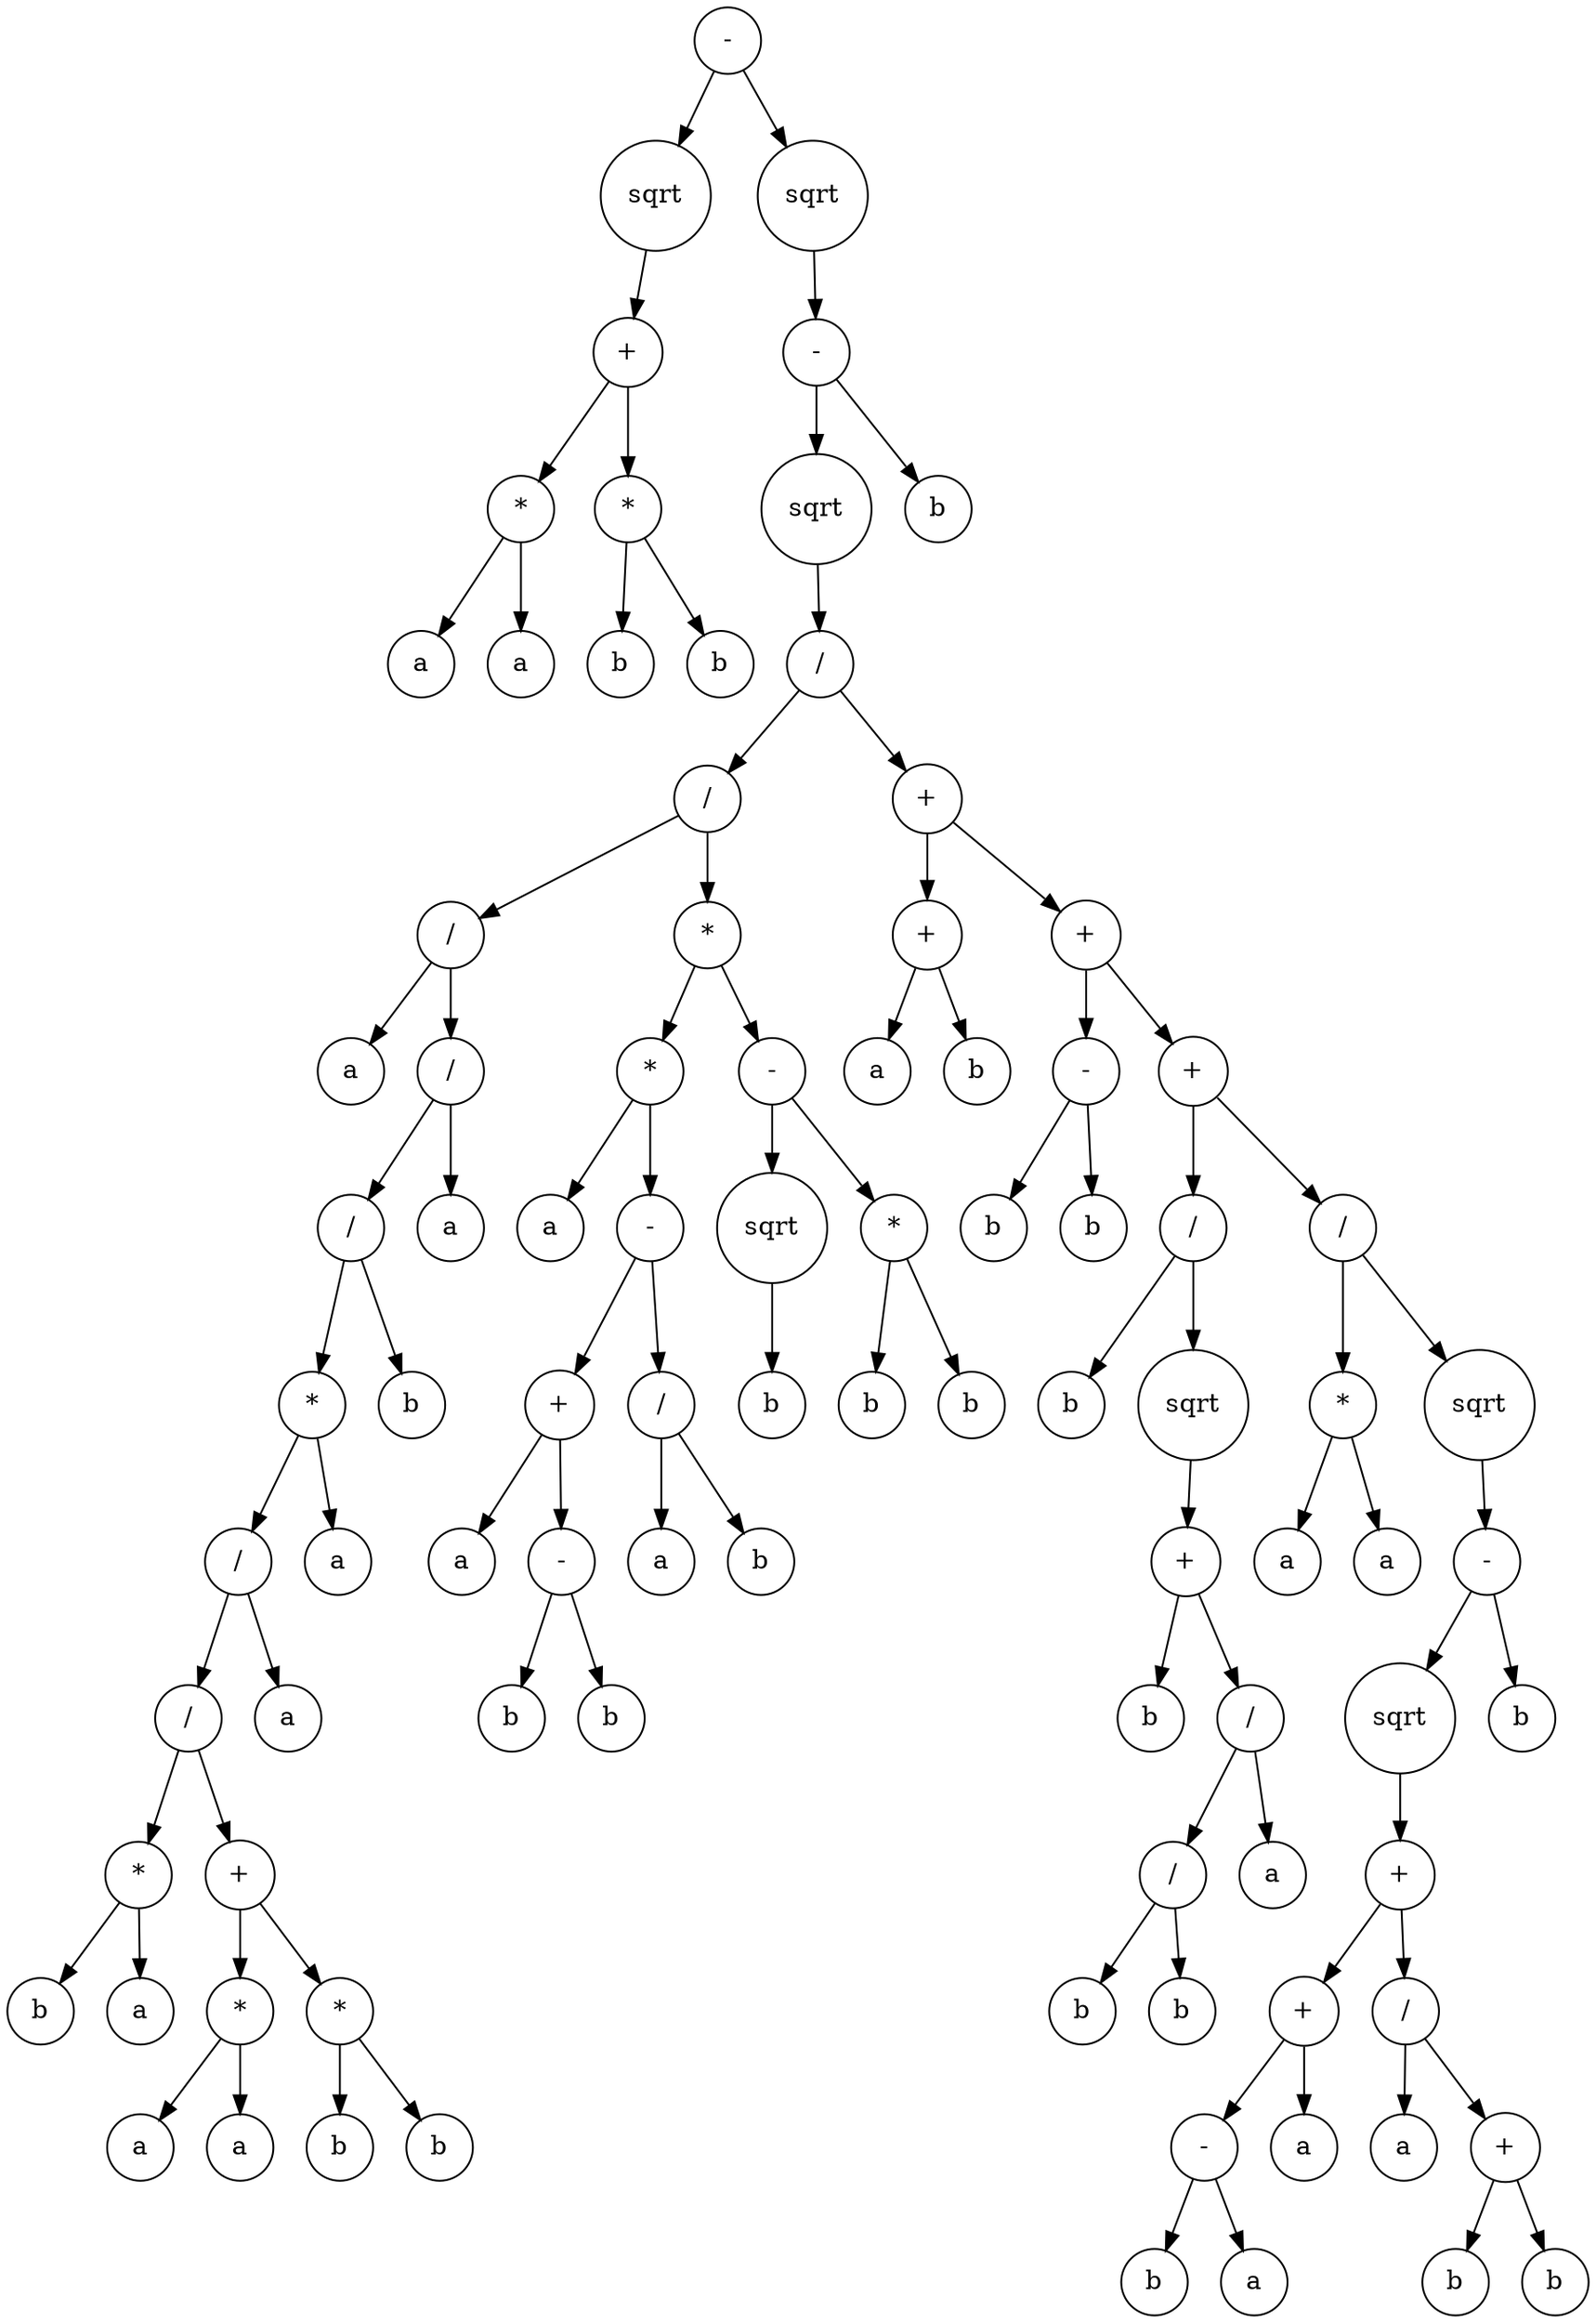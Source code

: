digraph g {
graph [ordering=out];
node [shape=circle];
n[label = "-"];
n0[label = "sqrt"];
n00[label = "+"];
n000[label = "*"];
n0000[label = "a"];
n000 -> n0000;
n0001[label = "a"];
n000 -> n0001;
n00 -> n000;
n001[label = "*"];
n0010[label = "b"];
n001 -> n0010;
n0011[label = "b"];
n001 -> n0011;
n00 -> n001;
n0 -> n00;
n -> n0;
n1[label = "sqrt"];
n10[label = "-"];
n100[label = "sqrt"];
n1000[label = "/"];
n10000[label = "/"];
n100000[label = "/"];
n1000000[label = "a"];
n100000 -> n1000000;
n1000001[label = "/"];
n10000010[label = "/"];
n100000100[label = "*"];
n1000001000[label = "/"];
n10000010000[label = "/"];
n100000100000[label = "*"];
n1000001000000[label = "b"];
n100000100000 -> n1000001000000;
n1000001000001[label = "a"];
n100000100000 -> n1000001000001;
n10000010000 -> n100000100000;
n100000100001[label = "+"];
n1000001000010[label = "*"];
n10000010000100[label = "a"];
n1000001000010 -> n10000010000100;
n10000010000101[label = "a"];
n1000001000010 -> n10000010000101;
n100000100001 -> n1000001000010;
n1000001000011[label = "*"];
n10000010000110[label = "b"];
n1000001000011 -> n10000010000110;
n10000010000111[label = "b"];
n1000001000011 -> n10000010000111;
n100000100001 -> n1000001000011;
n10000010000 -> n100000100001;
n1000001000 -> n10000010000;
n10000010001[label = "a"];
n1000001000 -> n10000010001;
n100000100 -> n1000001000;
n1000001001[label = "a"];
n100000100 -> n1000001001;
n10000010 -> n100000100;
n100000101[label = "b"];
n10000010 -> n100000101;
n1000001 -> n10000010;
n10000011[label = "a"];
n1000001 -> n10000011;
n100000 -> n1000001;
n10000 -> n100000;
n100001[label = "*"];
n1000010[label = "*"];
n10000100[label = "a"];
n1000010 -> n10000100;
n10000101[label = "-"];
n100001010[label = "+"];
n1000010100[label = "a"];
n100001010 -> n1000010100;
n1000010101[label = "-"];
n10000101010[label = "b"];
n1000010101 -> n10000101010;
n10000101011[label = "b"];
n1000010101 -> n10000101011;
n100001010 -> n1000010101;
n10000101 -> n100001010;
n100001011[label = "/"];
n1000010110[label = "a"];
n100001011 -> n1000010110;
n1000010111[label = "b"];
n100001011 -> n1000010111;
n10000101 -> n100001011;
n1000010 -> n10000101;
n100001 -> n1000010;
n1000011[label = "-"];
n10000110[label = "sqrt"];
n100001100[label = "b"];
n10000110 -> n100001100;
n1000011 -> n10000110;
n10000111[label = "*"];
n100001110[label = "b"];
n10000111 -> n100001110;
n100001111[label = "b"];
n10000111 -> n100001111;
n1000011 -> n10000111;
n100001 -> n1000011;
n10000 -> n100001;
n1000 -> n10000;
n10001[label = "+"];
n100010[label = "+"];
n1000100[label = "a"];
n100010 -> n1000100;
n1000101[label = "b"];
n100010 -> n1000101;
n10001 -> n100010;
n100011[label = "+"];
n1000110[label = "-"];
n10001100[label = "b"];
n1000110 -> n10001100;
n10001101[label = "b"];
n1000110 -> n10001101;
n100011 -> n1000110;
n1000111[label = "+"];
n10001110[label = "/"];
n100011100[label = "b"];
n10001110 -> n100011100;
n100011101[label = "sqrt"];
n1000111010[label = "+"];
n10001110100[label = "b"];
n1000111010 -> n10001110100;
n10001110101[label = "/"];
n100011101010[label = "/"];
n1000111010100[label = "b"];
n100011101010 -> n1000111010100;
n1000111010101[label = "b"];
n100011101010 -> n1000111010101;
n10001110101 -> n100011101010;
n100011101011[label = "a"];
n10001110101 -> n100011101011;
n1000111010 -> n10001110101;
n100011101 -> n1000111010;
n10001110 -> n100011101;
n1000111 -> n10001110;
n10001111[label = "/"];
n100011110[label = "*"];
n1000111100[label = "a"];
n100011110 -> n1000111100;
n1000111101[label = "a"];
n100011110 -> n1000111101;
n10001111 -> n100011110;
n100011111[label = "sqrt"];
n1000111110[label = "-"];
n10001111100[label = "sqrt"];
n100011111000[label = "+"];
n1000111110000[label = "+"];
n10001111100000[label = "-"];
n100011111000000[label = "b"];
n10001111100000 -> n100011111000000;
n100011111000001[label = "a"];
n10001111100000 -> n100011111000001;
n1000111110000 -> n10001111100000;
n10001111100001[label = "a"];
n1000111110000 -> n10001111100001;
n100011111000 -> n1000111110000;
n1000111110001[label = "/"];
n10001111100010[label = "a"];
n1000111110001 -> n10001111100010;
n10001111100011[label = "+"];
n100011111000110[label = "b"];
n10001111100011 -> n100011111000110;
n100011111000111[label = "b"];
n10001111100011 -> n100011111000111;
n1000111110001 -> n10001111100011;
n100011111000 -> n1000111110001;
n10001111100 -> n100011111000;
n1000111110 -> n10001111100;
n10001111101[label = "b"];
n1000111110 -> n10001111101;
n100011111 -> n1000111110;
n10001111 -> n100011111;
n1000111 -> n10001111;
n100011 -> n1000111;
n10001 -> n100011;
n1000 -> n10001;
n100 -> n1000;
n10 -> n100;
n101[label = "b"];
n10 -> n101;
n1 -> n10;
n -> n1;
}
